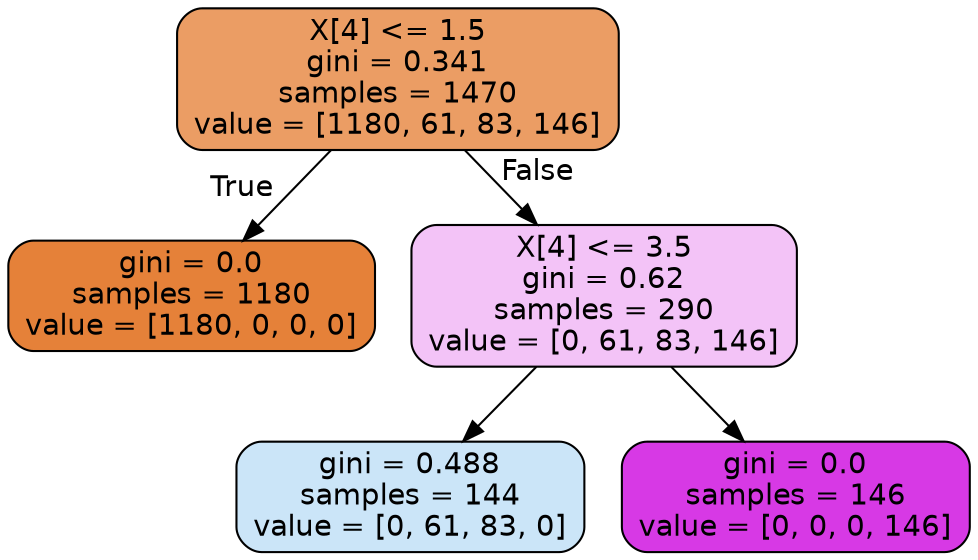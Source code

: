 digraph Tree {
node [shape=box, style="filled, rounded", color="black", fontname=helvetica] ;
edge [fontname=helvetica] ;
0 [label="X[4] <= 1.5\ngini = 0.341\nsamples = 1470\nvalue = [1180, 61, 83, 146]", fillcolor="#eb9d64"] ;
1 [label="gini = 0.0\nsamples = 1180\nvalue = [1180, 0, 0, 0]", fillcolor="#e58139"] ;
0 -> 1 [labeldistance=2.5, labelangle=45, headlabel="True"] ;
2 [label="X[4] <= 3.5\ngini = 0.62\nsamples = 290\nvalue = [0, 61, 83, 146]", fillcolor="#f3c3f7"] ;
0 -> 2 [labeldistance=2.5, labelangle=-45, headlabel="False"] ;
3 [label="gini = 0.488\nsamples = 144\nvalue = [0, 61, 83, 0]", fillcolor="#cbe5f8"] ;
2 -> 3 ;
4 [label="gini = 0.0\nsamples = 146\nvalue = [0, 0, 0, 146]", fillcolor="#d739e5"] ;
2 -> 4 ;
}